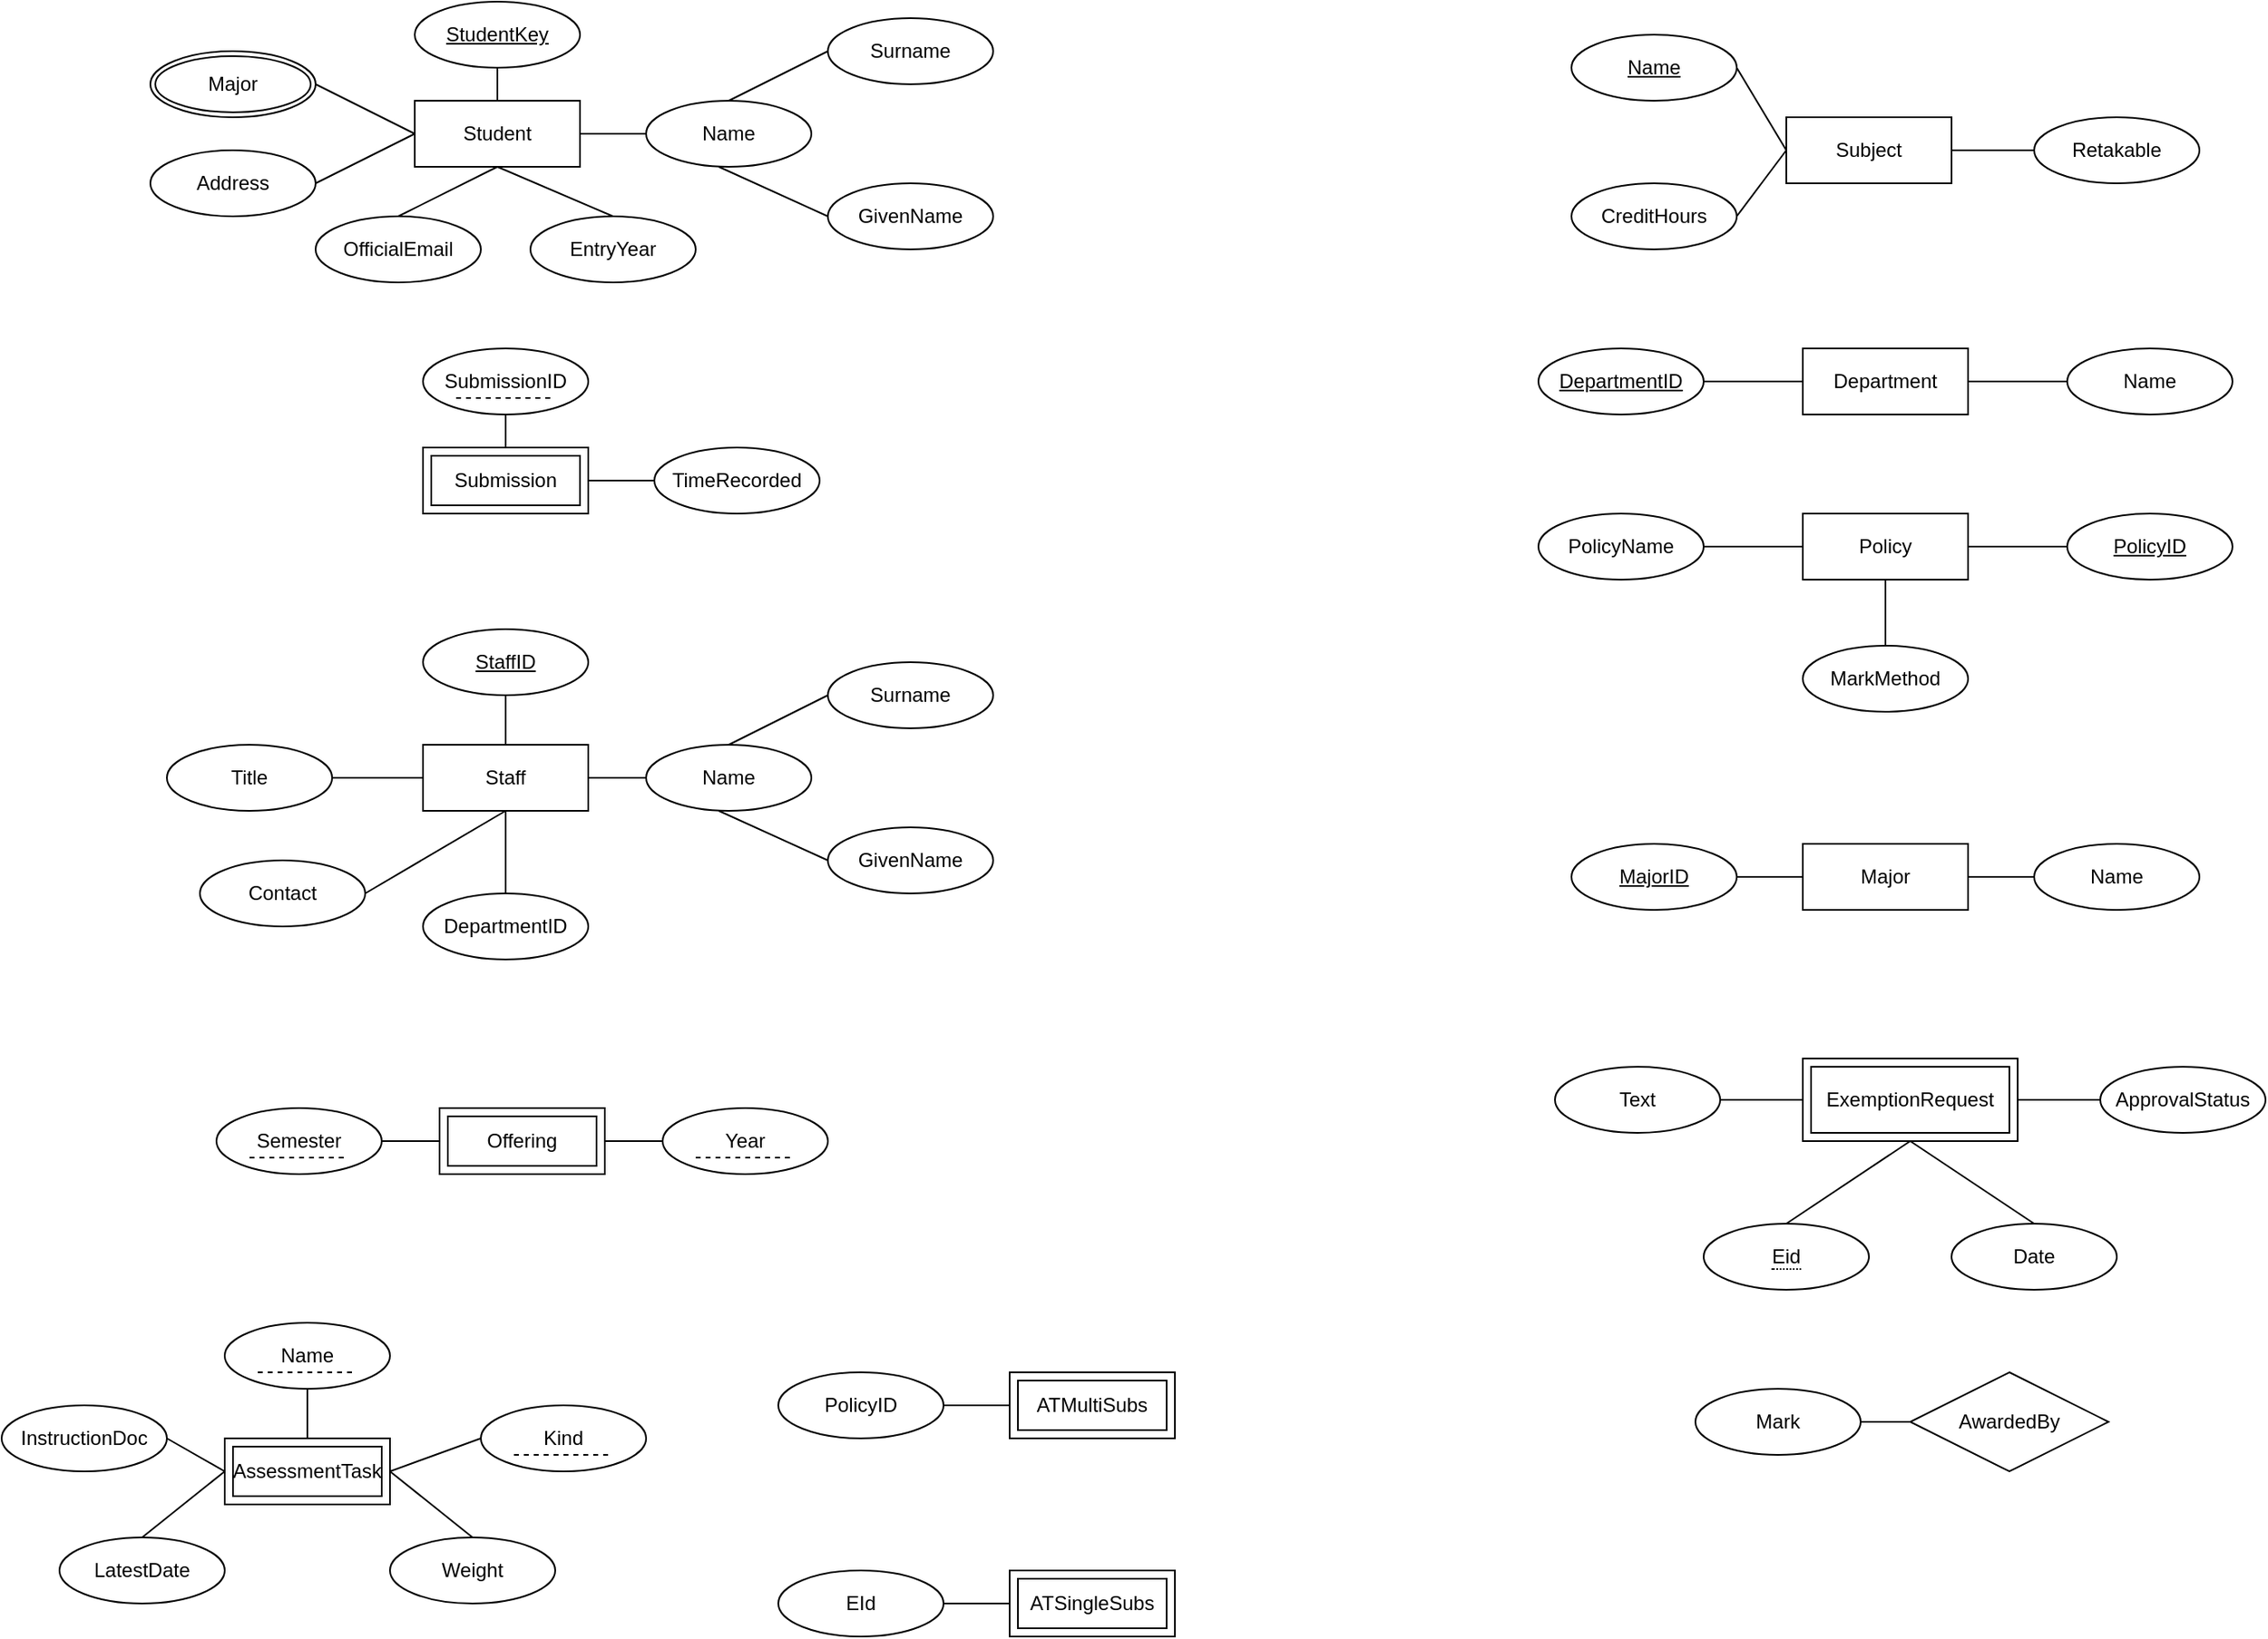 <mxfile version="24.7.10">
  <diagram id="R2lEEEUBdFMjLlhIrx00" name="Page-1">
    <mxGraphModel dx="1538" dy="799" grid="1" gridSize="10" guides="1" tooltips="1" connect="1" arrows="1" fold="1" page="1" pageScale="1" pageWidth="850" pageHeight="1100" math="0" shadow="0" extFonts="Permanent Marker^https://fonts.googleapis.com/css?family=Permanent+Marker">
      <root>
        <mxCell id="0" />
        <mxCell id="1" parent="0" />
        <mxCell id="VCvnvQfGlQelMph8vwSg-2" value="Student" style="whiteSpace=wrap;html=1;align=center;" parent="1" vertex="1">
          <mxGeometry x="320" y="80" width="100" height="40" as="geometry" />
        </mxCell>
        <mxCell id="VCvnvQfGlQelMph8vwSg-3" value="&lt;u&gt;StudentKey&lt;/u&gt;" style="ellipse;whiteSpace=wrap;html=1;align=center;" parent="1" vertex="1">
          <mxGeometry x="320" y="20" width="100" height="40" as="geometry" />
        </mxCell>
        <mxCell id="VCvnvQfGlQelMph8vwSg-4" value="Name" style="ellipse;whiteSpace=wrap;html=1;align=center;" parent="1" vertex="1">
          <mxGeometry x="460" y="80" width="100" height="40" as="geometry" />
        </mxCell>
        <mxCell id="VCvnvQfGlQelMph8vwSg-5" value="" style="endArrow=none;html=1;rounded=0;entryX=0.5;entryY=1;entryDx=0;entryDy=0;exitX=0.5;exitY=0;exitDx=0;exitDy=0;" parent="1" source="VCvnvQfGlQelMph8vwSg-2" target="VCvnvQfGlQelMph8vwSg-3" edge="1">
          <mxGeometry width="50" height="50" relative="1" as="geometry">
            <mxPoint x="350" y="180" as="sourcePoint" />
            <mxPoint x="400" y="130" as="targetPoint" />
          </mxGeometry>
        </mxCell>
        <mxCell id="VCvnvQfGlQelMph8vwSg-6" value="" style="endArrow=none;html=1;rounded=0;entryX=1;entryY=0.5;entryDx=0;entryDy=0;exitX=0;exitY=0.5;exitDx=0;exitDy=0;" parent="1" source="VCvnvQfGlQelMph8vwSg-4" target="VCvnvQfGlQelMph8vwSg-2" edge="1">
          <mxGeometry width="50" height="50" relative="1" as="geometry">
            <mxPoint x="410" y="190" as="sourcePoint" />
            <mxPoint x="460" y="140" as="targetPoint" />
          </mxGeometry>
        </mxCell>
        <mxCell id="VCvnvQfGlQelMph8vwSg-7" value="TimeRecorded" style="ellipse;whiteSpace=wrap;html=1;align=center;" parent="1" vertex="1">
          <mxGeometry x="465" y="290" width="100" height="40" as="geometry" />
        </mxCell>
        <mxCell id="VCvnvQfGlQelMph8vwSg-9" value="OfficialEmail" style="ellipse;whiteSpace=wrap;html=1;align=center;" parent="1" vertex="1">
          <mxGeometry x="260" y="150" width="100" height="40" as="geometry" />
        </mxCell>
        <mxCell id="VCvnvQfGlQelMph8vwSg-10" value="Address" style="ellipse;whiteSpace=wrap;html=1;align=center;" parent="1" vertex="1">
          <mxGeometry x="160" y="110" width="100" height="40" as="geometry" />
        </mxCell>
        <mxCell id="VCvnvQfGlQelMph8vwSg-12" value="EntryYear" style="ellipse;whiteSpace=wrap;html=1;align=center;" parent="1" vertex="1">
          <mxGeometry x="390" y="150" width="100" height="40" as="geometry" />
        </mxCell>
        <mxCell id="VCvnvQfGlQelMph8vwSg-13" value="GivenName" style="ellipse;whiteSpace=wrap;html=1;align=center;" parent="1" vertex="1">
          <mxGeometry x="570" y="130" width="100" height="40" as="geometry" />
        </mxCell>
        <mxCell id="VCvnvQfGlQelMph8vwSg-14" value="Surname" style="ellipse;whiteSpace=wrap;html=1;align=center;" parent="1" vertex="1">
          <mxGeometry x="570" y="30" width="100" height="40" as="geometry" />
        </mxCell>
        <mxCell id="VCvnvQfGlQelMph8vwSg-15" value="" style="endArrow=none;html=1;rounded=0;entryX=0;entryY=0.5;entryDx=0;entryDy=0;exitX=0.5;exitY=0;exitDx=0;exitDy=0;" parent="1" source="VCvnvQfGlQelMph8vwSg-4" target="VCvnvQfGlQelMph8vwSg-14" edge="1">
          <mxGeometry width="50" height="50" relative="1" as="geometry">
            <mxPoint x="490" y="240" as="sourcePoint" />
            <mxPoint x="540" y="190" as="targetPoint" />
          </mxGeometry>
        </mxCell>
        <mxCell id="VCvnvQfGlQelMph8vwSg-16" value="" style="endArrow=none;html=1;rounded=0;entryX=0.5;entryY=1;entryDx=0;entryDy=0;exitX=0.5;exitY=0;exitDx=0;exitDy=0;" parent="1" source="VCvnvQfGlQelMph8vwSg-31" target="VCvnvQfGlQelMph8vwSg-40" edge="1">
          <mxGeometry width="50" height="50" relative="1" as="geometry">
            <mxPoint x="360" y="600" as="sourcePoint" />
            <mxPoint x="410" y="550" as="targetPoint" />
          </mxGeometry>
        </mxCell>
        <mxCell id="VCvnvQfGlQelMph8vwSg-18" value="" style="endArrow=none;html=1;rounded=0;entryX=0;entryY=0.5;entryDx=0;entryDy=0;exitX=1;exitY=0.5;exitDx=0;exitDy=0;" parent="1" target="VCvnvQfGlQelMph8vwSg-7" edge="1">
          <mxGeometry width="50" height="50" relative="1" as="geometry">
            <mxPoint x="425" y="310" as="sourcePoint" />
            <mxPoint x="445" y="420" as="targetPoint" />
          </mxGeometry>
        </mxCell>
        <mxCell id="VCvnvQfGlQelMph8vwSg-20" value="" style="endArrow=none;html=1;rounded=0;entryX=0.5;entryY=1;entryDx=0;entryDy=0;exitX=0.5;exitY=0;exitDx=0;exitDy=0;" parent="1" source="VCvnvQfGlQelMph8vwSg-9" target="VCvnvQfGlQelMph8vwSg-2" edge="1">
          <mxGeometry width="50" height="50" relative="1" as="geometry">
            <mxPoint x="330" y="160" as="sourcePoint" />
            <mxPoint x="350" y="260" as="targetPoint" />
          </mxGeometry>
        </mxCell>
        <mxCell id="VCvnvQfGlQelMph8vwSg-21" value="" style="endArrow=none;html=1;rounded=0;entryX=0;entryY=0.5;entryDx=0;entryDy=0;exitX=1;exitY=0.5;exitDx=0;exitDy=0;" parent="1" source="VCvnvQfGlQelMph8vwSg-10" target="VCvnvQfGlQelMph8vwSg-2" edge="1">
          <mxGeometry width="50" height="50" relative="1" as="geometry">
            <mxPoint x="230" y="310" as="sourcePoint" />
            <mxPoint x="280" y="260" as="targetPoint" />
          </mxGeometry>
        </mxCell>
        <mxCell id="VCvnvQfGlQelMph8vwSg-22" value="" style="endArrow=none;html=1;rounded=0;entryX=0;entryY=0.5;entryDx=0;entryDy=0;exitX=1;exitY=0.5;exitDx=0;exitDy=0;" parent="1" source="VCvnvQfGlQelMph8vwSg-25" target="VCvnvQfGlQelMph8vwSg-2" edge="1">
          <mxGeometry width="50" height="50" relative="1" as="geometry">
            <mxPoint x="270" y="100" as="sourcePoint" />
            <mxPoint x="280" y="210" as="targetPoint" />
          </mxGeometry>
        </mxCell>
        <mxCell id="VCvnvQfGlQelMph8vwSg-23" value="" style="endArrow=none;html=1;rounded=0;entryX=0.5;entryY=1;entryDx=0;entryDy=0;exitX=0.5;exitY=0;exitDx=0;exitDy=0;" parent="1" source="VCvnvQfGlQelMph8vwSg-12" target="VCvnvQfGlQelMph8vwSg-2" edge="1">
          <mxGeometry width="50" height="50" relative="1" as="geometry">
            <mxPoint x="240" y="280" as="sourcePoint" />
            <mxPoint x="290" y="230" as="targetPoint" />
          </mxGeometry>
        </mxCell>
        <mxCell id="VCvnvQfGlQelMph8vwSg-24" value="" style="endArrow=none;html=1;rounded=0;entryX=0.44;entryY=1;entryDx=0;entryDy=0;entryPerimeter=0;exitX=0;exitY=0.5;exitDx=0;exitDy=0;" parent="1" source="VCvnvQfGlQelMph8vwSg-13" target="VCvnvQfGlQelMph8vwSg-4" edge="1">
          <mxGeometry width="50" height="50" relative="1" as="geometry">
            <mxPoint x="485" y="220" as="sourcePoint" />
            <mxPoint x="535" y="170" as="targetPoint" />
          </mxGeometry>
        </mxCell>
        <mxCell id="VCvnvQfGlQelMph8vwSg-25" value="Major" style="ellipse;shape=doubleEllipse;margin=3;whiteSpace=wrap;html=1;align=center;" parent="1" vertex="1">
          <mxGeometry x="160" y="50" width="100" height="40" as="geometry" />
        </mxCell>
        <mxCell id="VCvnvQfGlQelMph8vwSg-27" value="Policy" style="whiteSpace=wrap;html=1;align=center;" parent="1" vertex="1">
          <mxGeometry x="1160" y="330" width="100" height="40" as="geometry" />
        </mxCell>
        <mxCell id="VCvnvQfGlQelMph8vwSg-28" value="Department" style="whiteSpace=wrap;html=1;align=center;" parent="1" vertex="1">
          <mxGeometry x="1160" y="230" width="100" height="40" as="geometry" />
        </mxCell>
        <mxCell id="VCvnvQfGlQelMph8vwSg-31" value="Staff" style="whiteSpace=wrap;html=1;align=center;" parent="1" vertex="1">
          <mxGeometry x="325" y="470" width="100" height="40" as="geometry" />
        </mxCell>
        <mxCell id="VCvnvQfGlQelMph8vwSg-37" value="DepartmentID" style="ellipse;whiteSpace=wrap;html=1;align=center;" parent="1" vertex="1">
          <mxGeometry x="325" y="560" width="100" height="40" as="geometry" />
        </mxCell>
        <mxCell id="VCvnvQfGlQelMph8vwSg-38" value="Contact" style="ellipse;whiteSpace=wrap;html=1;align=center;" parent="1" vertex="1">
          <mxGeometry x="190" y="540" width="100" height="40" as="geometry" />
        </mxCell>
        <mxCell id="VCvnvQfGlQelMph8vwSg-39" value="Title" style="ellipse;whiteSpace=wrap;html=1;align=center;" parent="1" vertex="1">
          <mxGeometry x="170" y="470" width="100" height="40" as="geometry" />
        </mxCell>
        <mxCell id="VCvnvQfGlQelMph8vwSg-40" value="&lt;u&gt;StaffID&lt;/u&gt;" style="ellipse;whiteSpace=wrap;html=1;align=center;" parent="1" vertex="1">
          <mxGeometry x="325" y="400" width="100" height="40" as="geometry" />
        </mxCell>
        <mxCell id="eXlouW0JOAqDYS6c-oz2-2" value="Name" style="ellipse;whiteSpace=wrap;html=1;align=center;" parent="1" vertex="1">
          <mxGeometry x="460" y="470" width="100" height="40" as="geometry" />
        </mxCell>
        <mxCell id="eXlouW0JOAqDYS6c-oz2-3" value="GivenName" style="ellipse;whiteSpace=wrap;html=1;align=center;" parent="1" vertex="1">
          <mxGeometry x="570" y="520" width="100" height="40" as="geometry" />
        </mxCell>
        <mxCell id="eXlouW0JOAqDYS6c-oz2-4" value="Surname" style="ellipse;whiteSpace=wrap;html=1;align=center;" parent="1" vertex="1">
          <mxGeometry x="570" y="420" width="100" height="40" as="geometry" />
        </mxCell>
        <mxCell id="eXlouW0JOAqDYS6c-oz2-5" value="" style="endArrow=none;html=1;rounded=0;entryX=0;entryY=0.5;entryDx=0;entryDy=0;exitX=0.5;exitY=0;exitDx=0;exitDy=0;" parent="1" source="eXlouW0JOAqDYS6c-oz2-2" target="eXlouW0JOAqDYS6c-oz2-4" edge="1">
          <mxGeometry width="50" height="50" relative="1" as="geometry">
            <mxPoint x="490" y="630" as="sourcePoint" />
            <mxPoint x="540" y="580" as="targetPoint" />
          </mxGeometry>
        </mxCell>
        <mxCell id="eXlouW0JOAqDYS6c-oz2-6" value="" style="endArrow=none;html=1;rounded=0;entryX=0.44;entryY=1;entryDx=0;entryDy=0;entryPerimeter=0;exitX=0;exitY=0.5;exitDx=0;exitDy=0;" parent="1" source="eXlouW0JOAqDYS6c-oz2-3" target="eXlouW0JOAqDYS6c-oz2-2" edge="1">
          <mxGeometry width="50" height="50" relative="1" as="geometry">
            <mxPoint x="485" y="610" as="sourcePoint" />
            <mxPoint x="535" y="560" as="targetPoint" />
          </mxGeometry>
        </mxCell>
        <mxCell id="eXlouW0JOAqDYS6c-oz2-7" value="" style="endArrow=none;html=1;rounded=0;entryX=0.5;entryY=1;entryDx=0;entryDy=0;exitX=0.5;exitY=0;exitDx=0;exitDy=0;" parent="1" source="VCvnvQfGlQelMph8vwSg-37" target="VCvnvQfGlQelMph8vwSg-31" edge="1">
          <mxGeometry width="50" height="50" relative="1" as="geometry">
            <mxPoint x="375" y="560" as="sourcePoint" />
            <mxPoint x="400" y="510" as="targetPoint" />
          </mxGeometry>
        </mxCell>
        <mxCell id="eXlouW0JOAqDYS6c-oz2-8" value="" style="endArrow=none;html=1;rounded=0;entryX=0.5;entryY=1;entryDx=0;entryDy=0;exitX=1;exitY=0.5;exitDx=0;exitDy=0;" parent="1" source="VCvnvQfGlQelMph8vwSg-38" target="VCvnvQfGlQelMph8vwSg-31" edge="1">
          <mxGeometry width="50" height="50" relative="1" as="geometry">
            <mxPoint x="270" y="560" as="sourcePoint" />
            <mxPoint x="300" y="580" as="targetPoint" />
          </mxGeometry>
        </mxCell>
        <mxCell id="eXlouW0JOAqDYS6c-oz2-9" value="" style="endArrow=none;html=1;rounded=0;entryX=0;entryY=0.5;entryDx=0;entryDy=0;exitX=1;exitY=0.5;exitDx=0;exitDy=0;" parent="1" source="VCvnvQfGlQelMph8vwSg-39" target="VCvnvQfGlQelMph8vwSg-31" edge="1">
          <mxGeometry width="50" height="50" relative="1" as="geometry">
            <mxPoint x="260" y="490" as="sourcePoint" />
            <mxPoint x="280" y="480" as="targetPoint" />
          </mxGeometry>
        </mxCell>
        <mxCell id="eXlouW0JOAqDYS6c-oz2-10" value="" style="endArrow=none;html=1;rounded=0;entryX=0;entryY=0.5;entryDx=0;entryDy=0;exitX=1;exitY=0.5;exitDx=0;exitDy=0;" parent="1" source="VCvnvQfGlQelMph8vwSg-31" target="eXlouW0JOAqDYS6c-oz2-2" edge="1">
          <mxGeometry width="50" height="50" relative="1" as="geometry">
            <mxPoint x="370" y="610" as="sourcePoint" />
            <mxPoint x="420" y="560" as="targetPoint" />
          </mxGeometry>
        </mxCell>
        <mxCell id="mnN8IoAwBoR8R1zvXEXl-6" value="SubmissionID" style="ellipse;whiteSpace=wrap;html=1;align=center;" parent="1" vertex="1">
          <mxGeometry x="325" y="230" width="100" height="40" as="geometry" />
        </mxCell>
        <mxCell id="mnN8IoAwBoR8R1zvXEXl-7" value="LatestDate" style="ellipse;whiteSpace=wrap;html=1;align=center;" parent="1" vertex="1">
          <mxGeometry x="105" y="950" width="100" height="40" as="geometry" />
        </mxCell>
        <mxCell id="mnN8IoAwBoR8R1zvXEXl-8" value="InstructionDoc" style="ellipse;whiteSpace=wrap;html=1;align=center;" parent="1" vertex="1">
          <mxGeometry x="70" y="870" width="100" height="40" as="geometry" />
        </mxCell>
        <mxCell id="mnN8IoAwBoR8R1zvXEXl-9" value="Kind" style="ellipse;whiteSpace=wrap;html=1;align=center;" parent="1" vertex="1">
          <mxGeometry x="360" y="870" width="100" height="40" as="geometry" />
        </mxCell>
        <mxCell id="mnN8IoAwBoR8R1zvXEXl-10" value="Weight" style="ellipse;whiteSpace=wrap;html=1;align=center;" parent="1" vertex="1">
          <mxGeometry x="305" y="950" width="100" height="40" as="geometry" />
        </mxCell>
        <mxCell id="mnN8IoAwBoR8R1zvXEXl-11" value="Name" style="ellipse;whiteSpace=wrap;html=1;align=center;" parent="1" vertex="1">
          <mxGeometry x="205" y="820" width="100" height="40" as="geometry" />
        </mxCell>
        <mxCell id="mnN8IoAwBoR8R1zvXEXl-12" value="Year" style="ellipse;whiteSpace=wrap;html=1;align=center;" parent="1" vertex="1">
          <mxGeometry x="470" y="690" width="100" height="40" as="geometry" />
        </mxCell>
        <mxCell id="mnN8IoAwBoR8R1zvXEXl-13" value="Semester" style="ellipse;whiteSpace=wrap;html=1;align=center;" parent="1" vertex="1">
          <mxGeometry x="200" y="690" width="100" height="40" as="geometry" />
        </mxCell>
        <mxCell id="mnN8IoAwBoR8R1zvXEXl-14" value="Offering" style="shape=ext;margin=3;double=1;whiteSpace=wrap;html=1;align=center;" parent="1" vertex="1">
          <mxGeometry x="335" y="690" width="100" height="40" as="geometry" />
        </mxCell>
        <mxCell id="mnN8IoAwBoR8R1zvXEXl-15" value="" style="endArrow=none;dashed=1;html=1;rounded=0;" parent="1" edge="1">
          <mxGeometry width="50" height="50" relative="1" as="geometry">
            <mxPoint x="220" y="720" as="sourcePoint" />
            <mxPoint x="280" y="720" as="targetPoint" />
          </mxGeometry>
        </mxCell>
        <mxCell id="mnN8IoAwBoR8R1zvXEXl-17" value="" style="endArrow=none;dashed=1;html=1;rounded=0;" parent="1" edge="1">
          <mxGeometry width="50" height="50" relative="1" as="geometry">
            <mxPoint x="490" y="720" as="sourcePoint" />
            <mxPoint x="550" y="720" as="targetPoint" />
          </mxGeometry>
        </mxCell>
        <mxCell id="mnN8IoAwBoR8R1zvXEXl-19" value="" style="endArrow=none;html=1;rounded=0;exitX=1;exitY=0.5;exitDx=0;exitDy=0;entryX=0;entryY=0.5;entryDx=0;entryDy=0;" parent="1" source="nyFeSnovGv8x3WM9wv4v-2" target="mnN8IoAwBoR8R1zvXEXl-9" edge="1">
          <mxGeometry width="50" height="50" relative="1" as="geometry">
            <mxPoint x="390" y="840" as="sourcePoint" />
            <mxPoint x="440" y="790" as="targetPoint" />
          </mxGeometry>
        </mxCell>
        <mxCell id="mnN8IoAwBoR8R1zvXEXl-20" value="" style="endArrow=none;html=1;rounded=0;exitX=1;exitY=0.5;exitDx=0;exitDy=0;entryX=0.5;entryY=0;entryDx=0;entryDy=0;" parent="1" source="nyFeSnovGv8x3WM9wv4v-2" target="mnN8IoAwBoR8R1zvXEXl-10" edge="1">
          <mxGeometry width="50" height="50" relative="1" as="geometry">
            <mxPoint x="560" y="880" as="sourcePoint" />
            <mxPoint x="610" y="830" as="targetPoint" />
          </mxGeometry>
        </mxCell>
        <mxCell id="mnN8IoAwBoR8R1zvXEXl-21" value="" style="endArrow=none;html=1;rounded=0;exitX=0.5;exitY=0;exitDx=0;exitDy=0;entryX=0.5;entryY=1;entryDx=0;entryDy=0;" parent="1" source="nyFeSnovGv8x3WM9wv4v-2" target="mnN8IoAwBoR8R1zvXEXl-11" edge="1">
          <mxGeometry width="50" height="50" relative="1" as="geometry">
            <mxPoint x="540" y="830" as="sourcePoint" />
            <mxPoint x="590" y="780" as="targetPoint" />
          </mxGeometry>
        </mxCell>
        <mxCell id="mnN8IoAwBoR8R1zvXEXl-22" value="" style="endArrow=none;html=1;rounded=0;exitX=1;exitY=0.5;exitDx=0;exitDy=0;entryX=0;entryY=0.5;entryDx=0;entryDy=0;" parent="1" source="mnN8IoAwBoR8R1zvXEXl-14" target="mnN8IoAwBoR8R1zvXEXl-12" edge="1">
          <mxGeometry width="50" height="50" relative="1" as="geometry">
            <mxPoint x="500" y="580" as="sourcePoint" />
            <mxPoint x="540" y="600" as="targetPoint" />
          </mxGeometry>
        </mxCell>
        <mxCell id="mnN8IoAwBoR8R1zvXEXl-23" value="" style="endArrow=none;html=1;rounded=0;exitX=1;exitY=0.5;exitDx=0;exitDy=0;entryX=0;entryY=0.5;entryDx=0;entryDy=0;" parent="1" source="mnN8IoAwBoR8R1zvXEXl-13" target="mnN8IoAwBoR8R1zvXEXl-14" edge="1">
          <mxGeometry width="50" height="50" relative="1" as="geometry">
            <mxPoint x="310" y="630" as="sourcePoint" />
            <mxPoint x="360" y="580" as="targetPoint" />
          </mxGeometry>
        </mxCell>
        <mxCell id="nyFeSnovGv8x3WM9wv4v-1" value="" style="endArrow=none;html=1;rounded=0;entryX=0.5;entryY=1;entryDx=0;entryDy=0;" parent="1" target="mnN8IoAwBoR8R1zvXEXl-6" edge="1">
          <mxGeometry width="50" height="50" relative="1" as="geometry">
            <mxPoint x="375" y="290" as="sourcePoint" />
            <mxPoint x="450" y="470" as="targetPoint" />
          </mxGeometry>
        </mxCell>
        <mxCell id="nyFeSnovGv8x3WM9wv4v-2" value="AssessmentTask" style="shape=ext;margin=3;double=1;whiteSpace=wrap;html=1;align=center;" parent="1" vertex="1">
          <mxGeometry x="205" y="890" width="100" height="40" as="geometry" />
        </mxCell>
        <mxCell id="nyFeSnovGv8x3WM9wv4v-3" value="" style="endArrow=none;dashed=1;html=1;rounded=0;" parent="1" edge="1">
          <mxGeometry width="50" height="50" relative="1" as="geometry">
            <mxPoint x="225" y="850" as="sourcePoint" />
            <mxPoint x="285" y="850" as="targetPoint" />
          </mxGeometry>
        </mxCell>
        <mxCell id="nyFeSnovGv8x3WM9wv4v-4" value="" style="endArrow=none;dashed=1;html=1;rounded=0;" parent="1" edge="1">
          <mxGeometry width="50" height="50" relative="1" as="geometry">
            <mxPoint x="380" y="900" as="sourcePoint" />
            <mxPoint x="440" y="900" as="targetPoint" />
          </mxGeometry>
        </mxCell>
        <mxCell id="nyFeSnovGv8x3WM9wv4v-5" value="" style="endArrow=none;html=1;rounded=0;exitX=0;exitY=0.5;exitDx=0;exitDy=0;entryX=1;entryY=0.5;entryDx=0;entryDy=0;" parent="1" source="nyFeSnovGv8x3WM9wv4v-2" target="mnN8IoAwBoR8R1zvXEXl-8" edge="1">
          <mxGeometry width="50" height="50" relative="1" as="geometry">
            <mxPoint x="189" y="870" as="sourcePoint" />
            <mxPoint x="189" y="830" as="targetPoint" />
          </mxGeometry>
        </mxCell>
        <mxCell id="nyFeSnovGv8x3WM9wv4v-6" value="" style="endArrow=none;html=1;rounded=0;exitX=0.5;exitY=0;exitDx=0;exitDy=0;entryX=0;entryY=0.5;entryDx=0;entryDy=0;" parent="1" source="mnN8IoAwBoR8R1zvXEXl-7" target="nyFeSnovGv8x3WM9wv4v-2" edge="1">
          <mxGeometry width="50" height="50" relative="1" as="geometry">
            <mxPoint x="275" y="910" as="sourcePoint" />
            <mxPoint x="275" y="870" as="targetPoint" />
          </mxGeometry>
        </mxCell>
        <mxCell id="nyFeSnovGv8x3WM9wv4v-7" value="Subject" style="whiteSpace=wrap;html=1;align=center;" parent="1" vertex="1">
          <mxGeometry x="1150" y="90" width="100" height="40" as="geometry" />
        </mxCell>
        <mxCell id="nyFeSnovGv8x3WM9wv4v-8" value="ApprovalStatus" style="ellipse;whiteSpace=wrap;html=1;align=center;" parent="1" vertex="1">
          <mxGeometry x="1340" y="665" width="100" height="40" as="geometry" />
        </mxCell>
        <mxCell id="nyFeSnovGv8x3WM9wv4v-9" value="Date" style="ellipse;whiteSpace=wrap;html=1;align=center;" parent="1" vertex="1">
          <mxGeometry x="1250" y="760" width="100" height="40" as="geometry" />
        </mxCell>
        <mxCell id="nyFeSnovGv8x3WM9wv4v-10" value="Name" style="ellipse;whiteSpace=wrap;html=1;align=center;" parent="1" vertex="1">
          <mxGeometry x="1300" y="530" width="100" height="40" as="geometry" />
        </mxCell>
        <mxCell id="nyFeSnovGv8x3WM9wv4v-11" value="&lt;u&gt;MajorID&lt;/u&gt;" style="ellipse;whiteSpace=wrap;html=1;align=center;" parent="1" vertex="1">
          <mxGeometry x="1020" y="530" width="100" height="40" as="geometry" />
        </mxCell>
        <mxCell id="nyFeSnovGv8x3WM9wv4v-12" value="PolicyID" style="ellipse;whiteSpace=wrap;html=1;align=center;" parent="1" vertex="1">
          <mxGeometry x="540" y="850" width="100" height="40" as="geometry" />
        </mxCell>
        <mxCell id="nyFeSnovGv8x3WM9wv4v-13" value="MarkMethod" style="ellipse;whiteSpace=wrap;html=1;align=center;" parent="1" vertex="1">
          <mxGeometry x="1160" y="410" width="100" height="40" as="geometry" />
        </mxCell>
        <mxCell id="nyFeSnovGv8x3WM9wv4v-14" value="PolicyName" style="ellipse;whiteSpace=wrap;html=1;align=center;" parent="1" vertex="1">
          <mxGeometry x="1000" y="330" width="100" height="40" as="geometry" />
        </mxCell>
        <mxCell id="nyFeSnovGv8x3WM9wv4v-15" value="&lt;u&gt;PolicyID&lt;/u&gt;" style="ellipse;whiteSpace=wrap;html=1;align=center;" parent="1" vertex="1">
          <mxGeometry x="1320" y="330" width="100" height="40" as="geometry" />
        </mxCell>
        <mxCell id="nyFeSnovGv8x3WM9wv4v-16" value="Name" style="ellipse;whiteSpace=wrap;html=1;align=center;" parent="1" vertex="1">
          <mxGeometry x="1320" y="230" width="100" height="40" as="geometry" />
        </mxCell>
        <mxCell id="nyFeSnovGv8x3WM9wv4v-18" value="&lt;u&gt;DepartmentID&lt;/u&gt;" style="ellipse;whiteSpace=wrap;html=1;align=center;" parent="1" vertex="1">
          <mxGeometry x="1000" y="230" width="100" height="40" as="geometry" />
        </mxCell>
        <mxCell id="nyFeSnovGv8x3WM9wv4v-19" value="Retakable" style="ellipse;whiteSpace=wrap;html=1;align=center;" parent="1" vertex="1">
          <mxGeometry x="1300" y="90" width="100" height="40" as="geometry" />
        </mxCell>
        <mxCell id="nyFeSnovGv8x3WM9wv4v-21" value="CreditHours" style="ellipse;whiteSpace=wrap;html=1;align=center;" parent="1" vertex="1">
          <mxGeometry x="1020" y="130" width="100" height="40" as="geometry" />
        </mxCell>
        <mxCell id="nyFeSnovGv8x3WM9wv4v-22" value="&lt;u&gt;Name&lt;/u&gt;" style="ellipse;whiteSpace=wrap;html=1;align=center;" parent="1" vertex="1">
          <mxGeometry x="1020" y="40" width="100" height="40" as="geometry" />
        </mxCell>
        <mxCell id="nyFeSnovGv8x3WM9wv4v-25" value="" style="endArrow=none;html=1;rounded=0;entryX=0;entryY=0.5;entryDx=0;entryDy=0;exitX=1;exitY=0.5;exitDx=0;exitDy=0;" parent="1" source="nyFeSnovGv8x3WM9wv4v-55" target="nyFeSnovGv8x3WM9wv4v-53" edge="1">
          <mxGeometry width="50" height="50" relative="1" as="geometry">
            <mxPoint x="1075" y="820" as="sourcePoint" />
            <mxPoint x="1125" y="770" as="targetPoint" />
          </mxGeometry>
        </mxCell>
        <mxCell id="nyFeSnovGv8x3WM9wv4v-26" value="" style="endArrow=none;html=1;rounded=0;exitX=1;exitY=0.5;exitDx=0;exitDy=0;entryX=0;entryY=0.5;entryDx=0;entryDy=0;" parent="1" source="UkR3_XcuqnfZwnyXB5A9-2" target="nyFeSnovGv8x3WM9wv4v-8" edge="1">
          <mxGeometry width="50" height="50" relative="1" as="geometry">
            <mxPoint x="1290" y="685" as="sourcePoint" />
            <mxPoint x="1350" y="605" as="targetPoint" />
          </mxGeometry>
        </mxCell>
        <mxCell id="nyFeSnovGv8x3WM9wv4v-27" value="" style="endArrow=none;html=1;rounded=0;exitX=0.5;exitY=0;exitDx=0;exitDy=0;entryX=0.5;entryY=1;entryDx=0;entryDy=0;" parent="1" source="nyFeSnovGv8x3WM9wv4v-9" target="UkR3_XcuqnfZwnyXB5A9-2" edge="1">
          <mxGeometry width="50" height="50" relative="1" as="geometry">
            <mxPoint x="1100" y="835" as="sourcePoint" />
            <mxPoint x="1220" y="715" as="targetPoint" />
          </mxGeometry>
        </mxCell>
        <mxCell id="nyFeSnovGv8x3WM9wv4v-28" value="" style="endArrow=none;html=1;rounded=0;exitX=1;exitY=0.5;exitDx=0;exitDy=0;entryX=0;entryY=0.5;entryDx=0;entryDy=0;" parent="1" source="nyFeSnovGv8x3WM9wv4v-51" target="UkR3_XcuqnfZwnyXB5A9-2" edge="1">
          <mxGeometry width="50" height="50" relative="1" as="geometry">
            <mxPoint x="930" y="635" as="sourcePoint" />
            <mxPoint x="1160" y="685" as="targetPoint" />
          </mxGeometry>
        </mxCell>
        <mxCell id="nyFeSnovGv8x3WM9wv4v-29" value="" style="endArrow=none;html=1;rounded=0;entryX=0.5;entryY=1;entryDx=0;entryDy=0;exitX=0.5;exitY=0;exitDx=0;exitDy=0;" parent="1" source="nyFeSnovGv8x3WM9wv4v-13" target="VCvnvQfGlQelMph8vwSg-27" edge="1">
          <mxGeometry width="50" height="50" relative="1" as="geometry">
            <mxPoint x="1100" y="470" as="sourcePoint" />
            <mxPoint x="1150" y="420" as="targetPoint" />
          </mxGeometry>
        </mxCell>
        <mxCell id="nyFeSnovGv8x3WM9wv4v-30" value="" style="endArrow=none;html=1;rounded=0;entryX=0;entryY=0.5;entryDx=0;entryDy=0;exitX=1;exitY=0.5;exitDx=0;exitDy=0;" parent="1" source="nyFeSnovGv8x3WM9wv4v-14" target="VCvnvQfGlQelMph8vwSg-27" edge="1">
          <mxGeometry width="50" height="50" relative="1" as="geometry">
            <mxPoint x="1055" y="440" as="sourcePoint" />
            <mxPoint x="1105" y="390" as="targetPoint" />
          </mxGeometry>
        </mxCell>
        <mxCell id="nyFeSnovGv8x3WM9wv4v-31" value="" style="endArrow=none;html=1;rounded=0;entryX=0;entryY=0.5;entryDx=0;entryDy=0;exitX=1;exitY=0.5;exitDx=0;exitDy=0;" parent="1" source="VCvnvQfGlQelMph8vwSg-27" target="nyFeSnovGv8x3WM9wv4v-15" edge="1">
          <mxGeometry width="50" height="50" relative="1" as="geometry">
            <mxPoint x="1240" y="450" as="sourcePoint" />
            <mxPoint x="1290" y="400" as="targetPoint" />
          </mxGeometry>
        </mxCell>
        <mxCell id="nyFeSnovGv8x3WM9wv4v-32" value="" style="endArrow=none;html=1;rounded=0;entryX=0;entryY=0.5;entryDx=0;entryDy=0;exitX=1;exitY=0.5;exitDx=0;exitDy=0;" parent="1" source="VCvnvQfGlQelMph8vwSg-28" target="nyFeSnovGv8x3WM9wv4v-16" edge="1">
          <mxGeometry width="50" height="50" relative="1" as="geometry">
            <mxPoint x="1200" y="350" as="sourcePoint" />
            <mxPoint x="1250" y="300" as="targetPoint" />
          </mxGeometry>
        </mxCell>
        <mxCell id="nyFeSnovGv8x3WM9wv4v-33" value="" style="endArrow=none;html=1;rounded=0;entryX=0;entryY=0.5;entryDx=0;entryDy=0;exitX=1;exitY=0.5;exitDx=0;exitDy=0;" parent="1" source="nyFeSnovGv8x3WM9wv4v-18" target="VCvnvQfGlQelMph8vwSg-28" edge="1">
          <mxGeometry width="50" height="50" relative="1" as="geometry">
            <mxPoint x="1055" y="290" as="sourcePoint" />
            <mxPoint x="1105" y="240" as="targetPoint" />
          </mxGeometry>
        </mxCell>
        <mxCell id="nyFeSnovGv8x3WM9wv4v-34" value="" style="endArrow=none;html=1;rounded=0;entryX=1;entryY=0.5;entryDx=0;entryDy=0;exitX=0;exitY=0.5;exitDx=0;exitDy=0;" parent="1" source="nyFeSnovGv8x3WM9wv4v-19" target="nyFeSnovGv8x3WM9wv4v-7" edge="1">
          <mxGeometry width="50" height="50" relative="1" as="geometry">
            <mxPoint x="950" y="390" as="sourcePoint" />
            <mxPoint x="1230" y="240" as="targetPoint" />
          </mxGeometry>
        </mxCell>
        <mxCell id="nyFeSnovGv8x3WM9wv4v-36" value="" style="endArrow=none;html=1;rounded=0;entryX=0;entryY=0.5;entryDx=0;entryDy=0;exitX=1;exitY=0.5;exitDx=0;exitDy=0;" parent="1" source="nyFeSnovGv8x3WM9wv4v-21" target="nyFeSnovGv8x3WM9wv4v-7" edge="1">
          <mxGeometry width="50" height="50" relative="1" as="geometry">
            <mxPoint x="950" y="390" as="sourcePoint" />
            <mxPoint x="1160" y="240" as="targetPoint" />
          </mxGeometry>
        </mxCell>
        <mxCell id="nyFeSnovGv8x3WM9wv4v-37" value="" style="endArrow=none;html=1;rounded=0;entryX=0;entryY=0.5;entryDx=0;entryDy=0;exitX=1;exitY=0.5;exitDx=0;exitDy=0;" parent="1" source="nyFeSnovGv8x3WM9wv4v-22" target="nyFeSnovGv8x3WM9wv4v-7" edge="1">
          <mxGeometry width="50" height="50" relative="1" as="geometry">
            <mxPoint x="950" y="390" as="sourcePoint" />
            <mxPoint x="1080" y="180" as="targetPoint" />
          </mxGeometry>
        </mxCell>
        <mxCell id="nyFeSnovGv8x3WM9wv4v-40" value="Submission" style="shape=ext;margin=3;double=1;whiteSpace=wrap;html=1;align=center;" parent="1" vertex="1">
          <mxGeometry x="325" y="290" width="100" height="40" as="geometry" />
        </mxCell>
        <mxCell id="nyFeSnovGv8x3WM9wv4v-41" value="" style="endArrow=none;dashed=1;html=1;rounded=0;" parent="1" edge="1">
          <mxGeometry width="50" height="50" relative="1" as="geometry">
            <mxPoint x="345" y="260" as="sourcePoint" />
            <mxPoint x="405" y="260" as="targetPoint" />
          </mxGeometry>
        </mxCell>
        <mxCell id="nyFeSnovGv8x3WM9wv4v-42" value="ATMultiSubs" style="shape=ext;margin=3;double=1;whiteSpace=wrap;html=1;align=center;" parent="1" vertex="1">
          <mxGeometry x="680" y="850" width="100" height="40" as="geometry" />
        </mxCell>
        <mxCell id="nyFeSnovGv8x3WM9wv4v-45" value="" style="endArrow=none;html=1;rounded=0;entryX=0;entryY=0.5;entryDx=0;entryDy=0;exitX=1;exitY=0.5;exitDx=0;exitDy=0;" parent="1" source="nyFeSnovGv8x3WM9wv4v-12" target="nyFeSnovGv8x3WM9wv4v-42" edge="1">
          <mxGeometry width="50" height="50" relative="1" as="geometry">
            <mxPoint x="490" y="1000" as="sourcePoint" />
            <mxPoint x="540" y="950" as="targetPoint" />
          </mxGeometry>
        </mxCell>
        <mxCell id="nyFeSnovGv8x3WM9wv4v-46" value="Major" style="whiteSpace=wrap;html=1;align=center;" parent="1" vertex="1">
          <mxGeometry x="1160" y="530" width="100" height="40" as="geometry" />
        </mxCell>
        <mxCell id="nyFeSnovGv8x3WM9wv4v-47" value="" style="endArrow=none;html=1;rounded=0;exitX=0;exitY=0.5;exitDx=0;exitDy=0;entryX=1;entryY=0.5;entryDx=0;entryDy=0;" parent="1" source="nyFeSnovGv8x3WM9wv4v-10" target="nyFeSnovGv8x3WM9wv4v-46" edge="1">
          <mxGeometry width="50" height="50" relative="1" as="geometry">
            <mxPoint x="1220" y="310" as="sourcePoint" />
            <mxPoint x="1270" y="260" as="targetPoint" />
          </mxGeometry>
        </mxCell>
        <mxCell id="nyFeSnovGv8x3WM9wv4v-48" value="" style="endArrow=none;html=1;rounded=0;exitX=0;exitY=0.5;exitDx=0;exitDy=0;entryX=1;entryY=0.5;entryDx=0;entryDy=0;" parent="1" source="nyFeSnovGv8x3WM9wv4v-46" target="nyFeSnovGv8x3WM9wv4v-11" edge="1">
          <mxGeometry width="50" height="50" relative="1" as="geometry">
            <mxPoint x="1220" y="310" as="sourcePoint" />
            <mxPoint x="1270" y="260" as="targetPoint" />
          </mxGeometry>
        </mxCell>
        <mxCell id="nyFeSnovGv8x3WM9wv4v-51" value="Text" style="ellipse;whiteSpace=wrap;html=1;align=center;" parent="1" vertex="1">
          <mxGeometry x="1010" y="665" width="100" height="40" as="geometry" />
        </mxCell>
        <mxCell id="nyFeSnovGv8x3WM9wv4v-53" value="AwardedBy" style="shape=rhombus;perimeter=rhombusPerimeter;whiteSpace=wrap;html=1;align=center;" parent="1" vertex="1">
          <mxGeometry x="1225" y="850" width="120" height="60" as="geometry" />
        </mxCell>
        <mxCell id="nyFeSnovGv8x3WM9wv4v-55" value="Mark" style="ellipse;whiteSpace=wrap;html=1;align=center;" parent="1" vertex="1">
          <mxGeometry x="1095" y="860" width="100" height="40" as="geometry" />
        </mxCell>
        <mxCell id="UkR3_XcuqnfZwnyXB5A9-2" value="ExemptionRequest" style="shape=ext;margin=3;double=1;whiteSpace=wrap;html=1;align=center;" vertex="1" parent="1">
          <mxGeometry x="1160" y="660" width="130" height="50" as="geometry" />
        </mxCell>
        <mxCell id="UkR3_XcuqnfZwnyXB5A9-6" value="" style="endArrow=none;html=1;rounded=0;entryX=0.5;entryY=1;entryDx=0;entryDy=0;exitX=0.5;exitY=0;exitDx=0;exitDy=0;" edge="1" parent="1" source="UkR3_XcuqnfZwnyXB5A9-7" target="UkR3_XcuqnfZwnyXB5A9-2">
          <mxGeometry width="50" height="50" relative="1" as="geometry">
            <mxPoint x="1150" y="760" as="sourcePoint" />
            <mxPoint x="900" y="770" as="targetPoint" />
          </mxGeometry>
        </mxCell>
        <mxCell id="UkR3_XcuqnfZwnyXB5A9-7" value="&lt;span style=&quot;border-bottom: 1px dotted&quot;&gt;Eid&lt;/span&gt;" style="ellipse;whiteSpace=wrap;html=1;align=center;" vertex="1" parent="1">
          <mxGeometry x="1100" y="760" width="100" height="40" as="geometry" />
        </mxCell>
        <mxCell id="UkR3_XcuqnfZwnyXB5A9-8" value="ATSingleSubs" style="shape=ext;margin=3;double=1;whiteSpace=wrap;html=1;align=center;" vertex="1" parent="1">
          <mxGeometry x="680" y="970" width="100" height="40" as="geometry" />
        </mxCell>
        <mxCell id="UkR3_XcuqnfZwnyXB5A9-9" value="EId" style="ellipse;whiteSpace=wrap;html=1;align=center;" vertex="1" parent="1">
          <mxGeometry x="540" y="970" width="100" height="40" as="geometry" />
        </mxCell>
        <mxCell id="UkR3_XcuqnfZwnyXB5A9-11" value="" style="endArrow=none;html=1;rounded=0;exitX=1;exitY=0.5;exitDx=0;exitDy=0;entryX=0;entryY=0.5;entryDx=0;entryDy=0;" edge="1" parent="1" source="UkR3_XcuqnfZwnyXB5A9-9" target="UkR3_XcuqnfZwnyXB5A9-8">
          <mxGeometry width="50" height="50" relative="1" as="geometry">
            <mxPoint x="630" y="950" as="sourcePoint" />
            <mxPoint x="680" y="900" as="targetPoint" />
          </mxGeometry>
        </mxCell>
      </root>
    </mxGraphModel>
  </diagram>
</mxfile>
